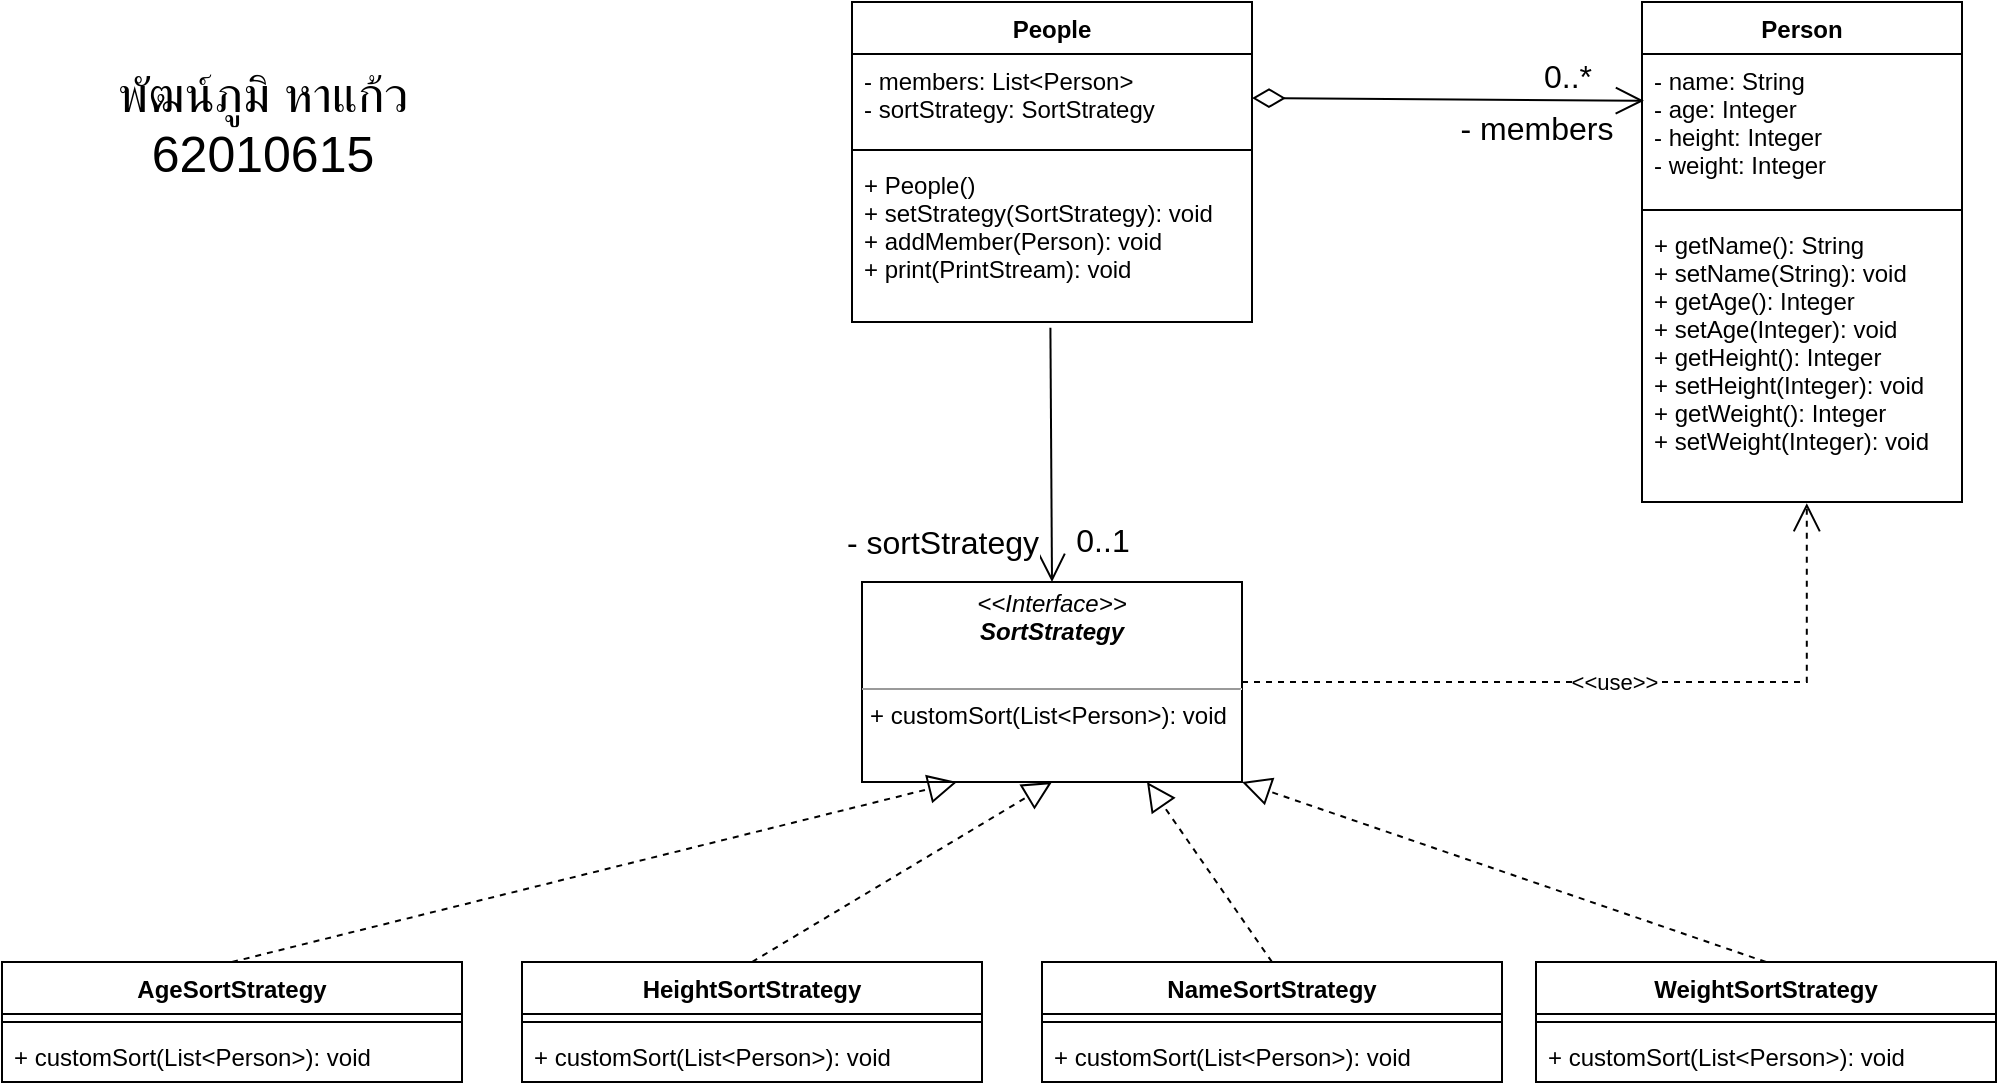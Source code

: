 <mxfile version="15.7.0" type="device"><diagram id="C5RBs43oDa-KdzZeNtuy" name="Page-1"><mxGraphModel dx="1038" dy="539" grid="1" gridSize="10" guides="1" tooltips="1" connect="1" arrows="1" fold="1" page="1" pageScale="1" pageWidth="827" pageHeight="1169" math="0" shadow="0"><root><mxCell id="WIyWlLk6GJQsqaUBKTNV-0"/><mxCell id="WIyWlLk6GJQsqaUBKTNV-1" parent="WIyWlLk6GJQsqaUBKTNV-0"/><mxCell id="n-FuaixyQp-XT6EGIbzJ-1" value="&lt;p style=&quot;margin: 0px ; margin-top: 4px ; text-align: center&quot;&gt;&lt;i&gt;&amp;lt;&amp;lt;Interface&amp;gt;&amp;gt;&lt;/i&gt;&lt;br&gt;&lt;b&gt;&lt;i&gt;SortStrategy&lt;/i&gt;&lt;/b&gt;&lt;/p&gt;&lt;p style=&quot;margin: 0px ; margin-left: 4px&quot;&gt;&lt;br&gt;&lt;/p&gt;&lt;hr size=&quot;1&quot;&gt;&lt;p style=&quot;margin: 0px ; margin-left: 4px&quot;&gt;+ customSort(List&amp;lt;Person&amp;gt;): void&lt;br&gt;&lt;/p&gt;" style="verticalAlign=top;align=left;overflow=fill;fontSize=12;fontFamily=Helvetica;html=1;" parent="WIyWlLk6GJQsqaUBKTNV-1" vertex="1"><mxGeometry x="700" y="400" width="190" height="100" as="geometry"/></mxCell><mxCell id="n-FuaixyQp-XT6EGIbzJ-2" value="AgeSortStrategy" style="swimlane;fontStyle=1;align=center;verticalAlign=top;childLayout=stackLayout;horizontal=1;startSize=26;horizontalStack=0;resizeParent=1;resizeParentMax=0;resizeLast=0;collapsible=1;marginBottom=0;" parent="WIyWlLk6GJQsqaUBKTNV-1" vertex="1"><mxGeometry x="270" y="590" width="230" height="60" as="geometry"/></mxCell><mxCell id="n-FuaixyQp-XT6EGIbzJ-4" value="" style="line;strokeWidth=1;fillColor=none;align=left;verticalAlign=middle;spacingTop=-1;spacingLeft=3;spacingRight=3;rotatable=0;labelPosition=right;points=[];portConstraint=eastwest;" parent="n-FuaixyQp-XT6EGIbzJ-2" vertex="1"><mxGeometry y="26" width="230" height="8" as="geometry"/></mxCell><mxCell id="n-FuaixyQp-XT6EGIbzJ-5" value="+ customSort(List&lt;Person&gt;): void" style="text;strokeColor=none;fillColor=none;align=left;verticalAlign=top;spacingLeft=4;spacingRight=4;overflow=hidden;rotatable=0;points=[[0,0.5],[1,0.5]];portConstraint=eastwest;" parent="n-FuaixyQp-XT6EGIbzJ-2" vertex="1"><mxGeometry y="34" width="230" height="26" as="geometry"/></mxCell><mxCell id="n-FuaixyQp-XT6EGIbzJ-6" value="HeightSortStrategy" style="swimlane;fontStyle=1;align=center;verticalAlign=top;childLayout=stackLayout;horizontal=1;startSize=26;horizontalStack=0;resizeParent=1;resizeParentMax=0;resizeLast=0;collapsible=1;marginBottom=0;" parent="WIyWlLk6GJQsqaUBKTNV-1" vertex="1"><mxGeometry x="530" y="590" width="230" height="60" as="geometry"/></mxCell><mxCell id="n-FuaixyQp-XT6EGIbzJ-7" value="" style="line;strokeWidth=1;fillColor=none;align=left;verticalAlign=middle;spacingTop=-1;spacingLeft=3;spacingRight=3;rotatable=0;labelPosition=right;points=[];portConstraint=eastwest;" parent="n-FuaixyQp-XT6EGIbzJ-6" vertex="1"><mxGeometry y="26" width="230" height="8" as="geometry"/></mxCell><mxCell id="n-FuaixyQp-XT6EGIbzJ-8" value="+ customSort(List&lt;Person&gt;): void" style="text;strokeColor=none;fillColor=none;align=left;verticalAlign=top;spacingLeft=4;spacingRight=4;overflow=hidden;rotatable=0;points=[[0,0.5],[1,0.5]];portConstraint=eastwest;" parent="n-FuaixyQp-XT6EGIbzJ-6" vertex="1"><mxGeometry y="34" width="230" height="26" as="geometry"/></mxCell><mxCell id="n-FuaixyQp-XT6EGIbzJ-9" value="NameSortStrategy" style="swimlane;fontStyle=1;align=center;verticalAlign=top;childLayout=stackLayout;horizontal=1;startSize=26;horizontalStack=0;resizeParent=1;resizeParentMax=0;resizeLast=0;collapsible=1;marginBottom=0;" parent="WIyWlLk6GJQsqaUBKTNV-1" vertex="1"><mxGeometry x="790" y="590" width="230" height="60" as="geometry"/></mxCell><mxCell id="n-FuaixyQp-XT6EGIbzJ-10" value="" style="line;strokeWidth=1;fillColor=none;align=left;verticalAlign=middle;spacingTop=-1;spacingLeft=3;spacingRight=3;rotatable=0;labelPosition=right;points=[];portConstraint=eastwest;" parent="n-FuaixyQp-XT6EGIbzJ-9" vertex="1"><mxGeometry y="26" width="230" height="8" as="geometry"/></mxCell><mxCell id="n-FuaixyQp-XT6EGIbzJ-11" value="+ customSort(List&lt;Person&gt;): void" style="text;strokeColor=none;fillColor=none;align=left;verticalAlign=top;spacingLeft=4;spacingRight=4;overflow=hidden;rotatable=0;points=[[0,0.5],[1,0.5]];portConstraint=eastwest;" parent="n-FuaixyQp-XT6EGIbzJ-9" vertex="1"><mxGeometry y="34" width="230" height="26" as="geometry"/></mxCell><mxCell id="n-FuaixyQp-XT6EGIbzJ-12" value="WeightSortStrategy" style="swimlane;fontStyle=1;align=center;verticalAlign=top;childLayout=stackLayout;horizontal=1;startSize=26;horizontalStack=0;resizeParent=1;resizeParentMax=0;resizeLast=0;collapsible=1;marginBottom=0;" parent="WIyWlLk6GJQsqaUBKTNV-1" vertex="1"><mxGeometry x="1037" y="590" width="230" height="60" as="geometry"/></mxCell><mxCell id="n-FuaixyQp-XT6EGIbzJ-13" value="" style="line;strokeWidth=1;fillColor=none;align=left;verticalAlign=middle;spacingTop=-1;spacingLeft=3;spacingRight=3;rotatable=0;labelPosition=right;points=[];portConstraint=eastwest;" parent="n-FuaixyQp-XT6EGIbzJ-12" vertex="1"><mxGeometry y="26" width="230" height="8" as="geometry"/></mxCell><mxCell id="n-FuaixyQp-XT6EGIbzJ-14" value="+ customSort(List&lt;Person&gt;): void" style="text;strokeColor=none;fillColor=none;align=left;verticalAlign=top;spacingLeft=4;spacingRight=4;overflow=hidden;rotatable=0;points=[[0,0.5],[1,0.5]];portConstraint=eastwest;" parent="n-FuaixyQp-XT6EGIbzJ-12" vertex="1"><mxGeometry y="34" width="230" height="26" as="geometry"/></mxCell><mxCell id="n-FuaixyQp-XT6EGIbzJ-15" value="" style="endArrow=block;dashed=1;endFill=0;endSize=12;html=1;rounded=0;exitX=0.5;exitY=0;exitDx=0;exitDy=0;entryX=0.25;entryY=1;entryDx=0;entryDy=0;" parent="WIyWlLk6GJQsqaUBKTNV-1" source="n-FuaixyQp-XT6EGIbzJ-2" target="n-FuaixyQp-XT6EGIbzJ-1" edge="1"><mxGeometry width="160" relative="1" as="geometry"><mxPoint x="420" y="560" as="sourcePoint"/><mxPoint x="830" y="530" as="targetPoint"/></mxGeometry></mxCell><mxCell id="n-FuaixyQp-XT6EGIbzJ-17" value="" style="endArrow=block;dashed=1;endFill=0;endSize=12;html=1;rounded=0;exitX=0.5;exitY=0;exitDx=0;exitDy=0;entryX=0.5;entryY=1;entryDx=0;entryDy=0;" parent="WIyWlLk6GJQsqaUBKTNV-1" source="n-FuaixyQp-XT6EGIbzJ-6" target="n-FuaixyQp-XT6EGIbzJ-1" edge="1"><mxGeometry width="160" relative="1" as="geometry"><mxPoint x="690" y="560" as="sourcePoint"/><mxPoint x="850" y="560" as="targetPoint"/></mxGeometry></mxCell><mxCell id="n-FuaixyQp-XT6EGIbzJ-18" value="" style="endArrow=block;dashed=1;endFill=0;endSize=12;html=1;rounded=0;exitX=0.5;exitY=0;exitDx=0;exitDy=0;entryX=0.75;entryY=1;entryDx=0;entryDy=0;" parent="WIyWlLk6GJQsqaUBKTNV-1" source="n-FuaixyQp-XT6EGIbzJ-9" target="n-FuaixyQp-XT6EGIbzJ-1" edge="1"><mxGeometry width="160" relative="1" as="geometry"><mxPoint x="840" y="540" as="sourcePoint"/><mxPoint x="1000" y="540" as="targetPoint"/></mxGeometry></mxCell><mxCell id="n-FuaixyQp-XT6EGIbzJ-19" value="" style="endArrow=block;dashed=1;endFill=0;endSize=12;html=1;rounded=0;exitX=0.5;exitY=0;exitDx=0;exitDy=0;entryX=1;entryY=1;entryDx=0;entryDy=0;" parent="WIyWlLk6GJQsqaUBKTNV-1" source="n-FuaixyQp-XT6EGIbzJ-12" target="n-FuaixyQp-XT6EGIbzJ-1" edge="1"><mxGeometry width="160" relative="1" as="geometry"><mxPoint x="1080" y="510" as="sourcePoint"/><mxPoint x="1240" y="510" as="targetPoint"/></mxGeometry></mxCell><mxCell id="n-FuaixyQp-XT6EGIbzJ-20" value="Person" style="swimlane;fontStyle=1;align=center;verticalAlign=top;childLayout=stackLayout;horizontal=1;startSize=26;horizontalStack=0;resizeParent=1;resizeParentMax=0;resizeLast=0;collapsible=1;marginBottom=0;" parent="WIyWlLk6GJQsqaUBKTNV-1" vertex="1"><mxGeometry x="1090" y="110" width="160" height="250" as="geometry"/></mxCell><mxCell id="n-FuaixyQp-XT6EGIbzJ-21" value="- name: String&#10;- age: Integer&#10;- height: Integer&#10;- weight: Integer" style="text;strokeColor=none;fillColor=none;align=left;verticalAlign=top;spacingLeft=4;spacingRight=4;overflow=hidden;rotatable=0;points=[[0,0.5],[1,0.5]];portConstraint=eastwest;" parent="n-FuaixyQp-XT6EGIbzJ-20" vertex="1"><mxGeometry y="26" width="160" height="74" as="geometry"/></mxCell><mxCell id="n-FuaixyQp-XT6EGIbzJ-22" value="" style="line;strokeWidth=1;fillColor=none;align=left;verticalAlign=middle;spacingTop=-1;spacingLeft=3;spacingRight=3;rotatable=0;labelPosition=right;points=[];portConstraint=eastwest;" parent="n-FuaixyQp-XT6EGIbzJ-20" vertex="1"><mxGeometry y="100" width="160" height="8" as="geometry"/></mxCell><mxCell id="n-FuaixyQp-XT6EGIbzJ-23" value="+ getName(): String&#10;+ setName(String): void&#10;+ getAge(): Integer&#10;+ setAge(Integer): void&#10;+ getHeight(): Integer&#10;+ setHeight(Integer): void&#10;+ getWeight(): Integer&#10;+ setWeight(Integer): void" style="text;strokeColor=none;fillColor=none;align=left;verticalAlign=top;spacingLeft=4;spacingRight=4;overflow=hidden;rotatable=0;points=[[0,0.5],[1,0.5]];portConstraint=eastwest;" parent="n-FuaixyQp-XT6EGIbzJ-20" vertex="1"><mxGeometry y="108" width="160" height="142" as="geometry"/></mxCell><mxCell id="n-FuaixyQp-XT6EGIbzJ-24" value="People" style="swimlane;fontStyle=1;align=center;verticalAlign=top;childLayout=stackLayout;horizontal=1;startSize=26;horizontalStack=0;resizeParent=1;resizeParentMax=0;resizeLast=0;collapsible=1;marginBottom=0;" parent="WIyWlLk6GJQsqaUBKTNV-1" vertex="1"><mxGeometry x="695" y="110" width="200" height="160" as="geometry"/></mxCell><mxCell id="n-FuaixyQp-XT6EGIbzJ-25" value="- members: List&lt;Person&gt;&#10;- sortStrategy: SortStrategy" style="text;strokeColor=none;fillColor=none;align=left;verticalAlign=top;spacingLeft=4;spacingRight=4;overflow=hidden;rotatable=0;points=[[0,0.5],[1,0.5]];portConstraint=eastwest;" parent="n-FuaixyQp-XT6EGIbzJ-24" vertex="1"><mxGeometry y="26" width="200" height="44" as="geometry"/></mxCell><mxCell id="n-FuaixyQp-XT6EGIbzJ-26" value="" style="line;strokeWidth=1;fillColor=none;align=left;verticalAlign=middle;spacingTop=-1;spacingLeft=3;spacingRight=3;rotatable=0;labelPosition=right;points=[];portConstraint=eastwest;" parent="n-FuaixyQp-XT6EGIbzJ-24" vertex="1"><mxGeometry y="70" width="200" height="8" as="geometry"/></mxCell><mxCell id="n-FuaixyQp-XT6EGIbzJ-27" value="+ People()&#10;+ setStrategy(SortStrategy): void&#10;+ addMember(Person): void&#10;+ print(PrintStream): void" style="text;strokeColor=none;fillColor=none;align=left;verticalAlign=top;spacingLeft=4;spacingRight=4;overflow=hidden;rotatable=0;points=[[0,0.5],[1,0.5]];portConstraint=eastwest;" parent="n-FuaixyQp-XT6EGIbzJ-24" vertex="1"><mxGeometry y="78" width="200" height="82" as="geometry"/></mxCell><mxCell id="n-FuaixyQp-XT6EGIbzJ-29" value="&lt;font style=&quot;font-size: 16px&quot;&gt;0..*&lt;/font&gt;" style="endArrow=open;html=1;endSize=12;startArrow=diamondThin;startSize=14;startFill=0;align=left;verticalAlign=bottom;rounded=0;exitX=1;exitY=0.5;exitDx=0;exitDy=0;entryX=0.006;entryY=0.316;entryDx=0;entryDy=0;entryPerimeter=0;" parent="WIyWlLk6GJQsqaUBKTNV-1" source="n-FuaixyQp-XT6EGIbzJ-25" target="n-FuaixyQp-XT6EGIbzJ-21" edge="1"><mxGeometry x="0.48" relative="1" as="geometry"><mxPoint x="190" y="564" as="sourcePoint"/><mxPoint x="800" y="158" as="targetPoint"/><mxPoint x="-1" as="offset"/></mxGeometry></mxCell><mxCell id="n-FuaixyQp-XT6EGIbzJ-34" value="- members" style="edgeLabel;html=1;align=center;verticalAlign=middle;resizable=0;points=[];fontSize=16;" parent="n-FuaixyQp-XT6EGIbzJ-29" vertex="1" connectable="0"><mxGeometry x="0.741" y="-1" relative="1" as="geometry"><mxPoint x="-29" y="13" as="offset"/></mxGeometry></mxCell><mxCell id="n-FuaixyQp-XT6EGIbzJ-31" value="" style="endArrow=open;endFill=1;endSize=12;html=1;rounded=0;exitX=0.496;exitY=1.035;exitDx=0;exitDy=0;exitPerimeter=0;entryX=0.5;entryY=0;entryDx=0;entryDy=0;" parent="WIyWlLk6GJQsqaUBKTNV-1" source="n-FuaixyQp-XT6EGIbzJ-27" target="n-FuaixyQp-XT6EGIbzJ-1" edge="1"><mxGeometry width="160" relative="1" as="geometry"><mxPoint x="730" y="350" as="sourcePoint"/><mxPoint x="890" y="350" as="targetPoint"/></mxGeometry></mxCell><mxCell id="n-FuaixyQp-XT6EGIbzJ-33" value="- sortStrategy" style="edgeLabel;html=1;align=center;verticalAlign=middle;resizable=0;points=[];fontSize=16;" parent="n-FuaixyQp-XT6EGIbzJ-31" vertex="1" connectable="0"><mxGeometry x="0.685" y="1" relative="1" as="geometry"><mxPoint x="-56" as="offset"/></mxGeometry></mxCell><mxCell id="n-FuaixyQp-XT6EGIbzJ-36" value="0..1" style="edgeLabel;html=1;align=center;verticalAlign=middle;resizable=0;points=[];fontSize=16;" parent="n-FuaixyQp-XT6EGIbzJ-31" vertex="1" connectable="0"><mxGeometry x="0.663" y="-1" relative="1" as="geometry"><mxPoint x="26" as="offset"/></mxGeometry></mxCell><mxCell id="n-FuaixyQp-XT6EGIbzJ-32" value="&lt;font style=&quot;font-size: 25px&quot;&gt;พัฒน์ภูมิ หาแก้ว&lt;br&gt;62010615&lt;/font&gt;" style="text;html=1;align=center;verticalAlign=middle;resizable=0;points=[];autosize=1;strokeColor=none;fillColor=none;" parent="WIyWlLk6GJQsqaUBKTNV-1" vertex="1"><mxGeometry x="310" y="150" width="180" height="40" as="geometry"/></mxCell><mxCell id="2venFbuF-TTjZv5Z6YPL-0" value="&amp;lt;&amp;lt;use&amp;gt;&amp;gt;" style="endArrow=open;endSize=12;dashed=1;html=1;rounded=0;exitX=1;exitY=0.5;exitDx=0;exitDy=0;edgeStyle=orthogonalEdgeStyle;entryX=0.515;entryY=1.004;entryDx=0;entryDy=0;entryPerimeter=0;" edge="1" parent="WIyWlLk6GJQsqaUBKTNV-1" source="n-FuaixyQp-XT6EGIbzJ-1" target="n-FuaixyQp-XT6EGIbzJ-23"><mxGeometry width="160" relative="1" as="geometry"><mxPoint x="930" y="440" as="sourcePoint"/><mxPoint x="1170" y="370" as="targetPoint"/></mxGeometry></mxCell></root></mxGraphModel></diagram></mxfile>